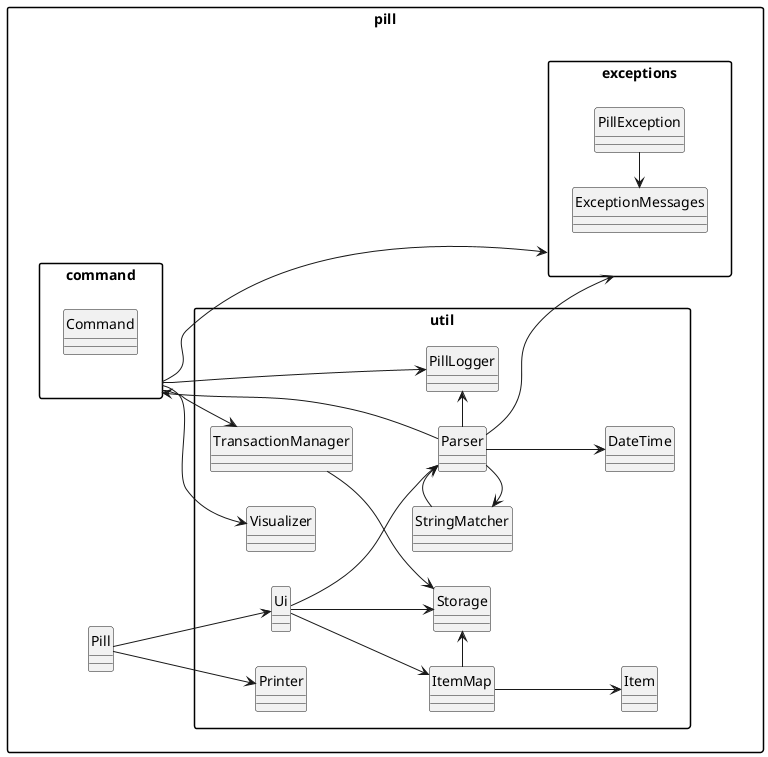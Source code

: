 ``` plantuml
@startuml

hide circle
skinparam packageStyle rectangle

left to right direction

package "pill" {
    class Pill

    package "util" {
        class Ui
        class Parser
        class StringMatcher
        class Printer
        class Storage
        class ItemMap
        class Item
        class DateTime
        class PillLogger
        class TransactionManager
        class Visualizer
    }

    package exceptions {
        class PillException
        class ExceptionMessages
    }
    package command {
        class Command
    }



    Pill --> Ui
    Pill --> Printer


    Ui --> Parser
    Ui --> ItemMap
    Ui --> Storage
    ItemMap --> Item


    Parser --> command
    Parser -up> StringMatcher
    Parser --> DateTime
    StringMatcher -> Parser
    Parser -> PillLogger
    command --> exceptions
    command --> TransactionManager
    command --> Visualizer
    command -> PillLogger
    Parser --> exceptions

    ItemMap -> Storage
    TransactionManager --> Storage

    PillException -left> ExceptionMessages

}



@enduml
```